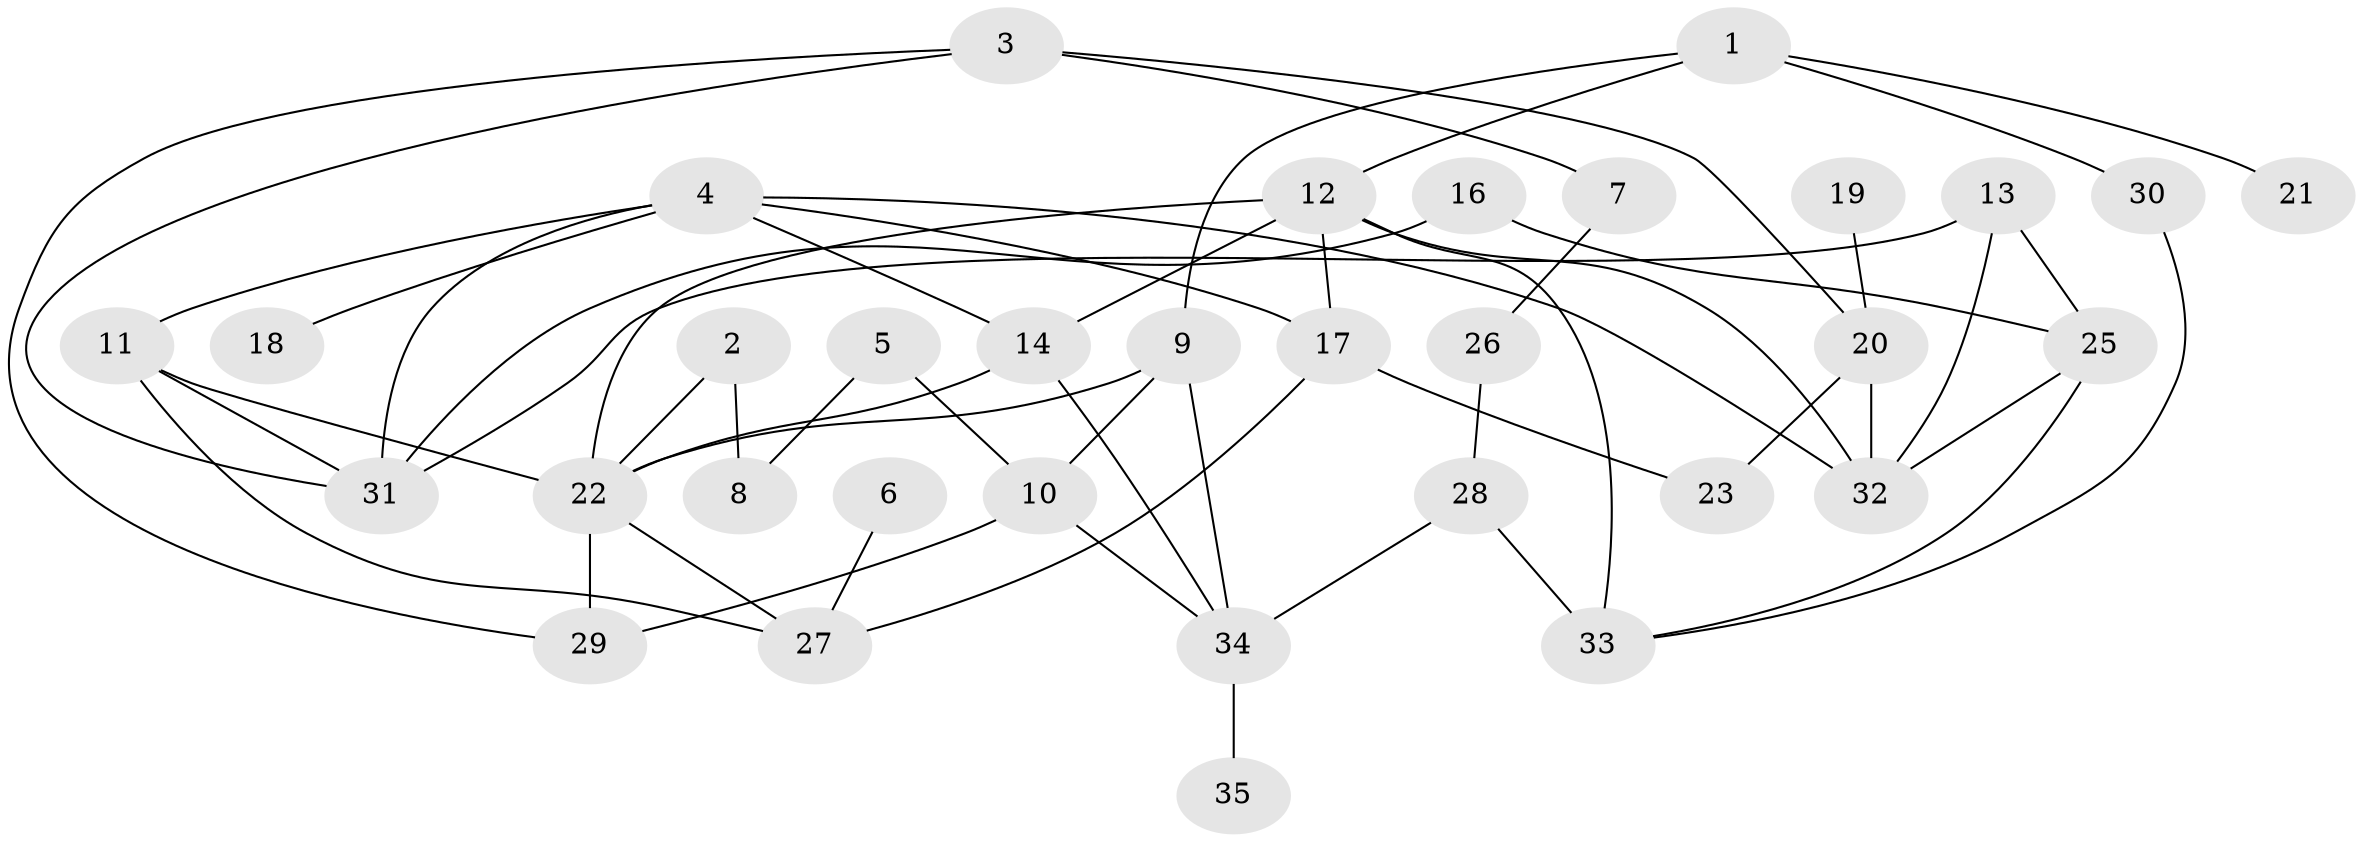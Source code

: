 // original degree distribution, {2: 0.3157894736842105, 4: 0.21052631578947367, 3: 0.14035087719298245, 6: 0.05263157894736842, 1: 0.17543859649122806, 5: 0.07017543859649122, 0: 0.03508771929824561}
// Generated by graph-tools (version 1.1) at 2025/35/03/04/25 23:35:55]
// undirected, 33 vertices, 54 edges
graph export_dot {
  node [color=gray90,style=filled];
  1;
  2;
  3;
  4;
  5;
  6;
  7;
  8;
  9;
  10;
  11;
  12;
  13;
  14;
  16;
  17;
  18;
  19;
  20;
  21;
  22;
  23;
  25;
  26;
  27;
  28;
  29;
  30;
  31;
  32;
  33;
  34;
  35;
  1 -- 9 [weight=1.0];
  1 -- 12 [weight=1.0];
  1 -- 21 [weight=1.0];
  1 -- 30 [weight=1.0];
  2 -- 8 [weight=1.0];
  2 -- 22 [weight=1.0];
  3 -- 7 [weight=1.0];
  3 -- 20 [weight=1.0];
  3 -- 29 [weight=1.0];
  3 -- 31 [weight=1.0];
  4 -- 11 [weight=1.0];
  4 -- 14 [weight=1.0];
  4 -- 17 [weight=1.0];
  4 -- 18 [weight=1.0];
  4 -- 31 [weight=1.0];
  4 -- 32 [weight=1.0];
  5 -- 8 [weight=1.0];
  5 -- 10 [weight=1.0];
  6 -- 27 [weight=1.0];
  7 -- 26 [weight=1.0];
  9 -- 10 [weight=1.0];
  9 -- 22 [weight=1.0];
  9 -- 34 [weight=1.0];
  10 -- 29 [weight=1.0];
  10 -- 34 [weight=1.0];
  11 -- 22 [weight=1.0];
  11 -- 27 [weight=1.0];
  11 -- 31 [weight=1.0];
  12 -- 14 [weight=1.0];
  12 -- 17 [weight=1.0];
  12 -- 22 [weight=1.0];
  12 -- 32 [weight=1.0];
  12 -- 33 [weight=2.0];
  13 -- 25 [weight=1.0];
  13 -- 31 [weight=1.0];
  13 -- 32 [weight=1.0];
  14 -- 22 [weight=1.0];
  14 -- 34 [weight=1.0];
  16 -- 25 [weight=1.0];
  16 -- 31 [weight=1.0];
  17 -- 23 [weight=1.0];
  17 -- 27 [weight=1.0];
  19 -- 20 [weight=1.0];
  20 -- 23 [weight=1.0];
  20 -- 32 [weight=1.0];
  22 -- 27 [weight=1.0];
  22 -- 29 [weight=1.0];
  25 -- 32 [weight=1.0];
  25 -- 33 [weight=1.0];
  26 -- 28 [weight=1.0];
  28 -- 33 [weight=1.0];
  28 -- 34 [weight=2.0];
  30 -- 33 [weight=1.0];
  34 -- 35 [weight=1.0];
}
